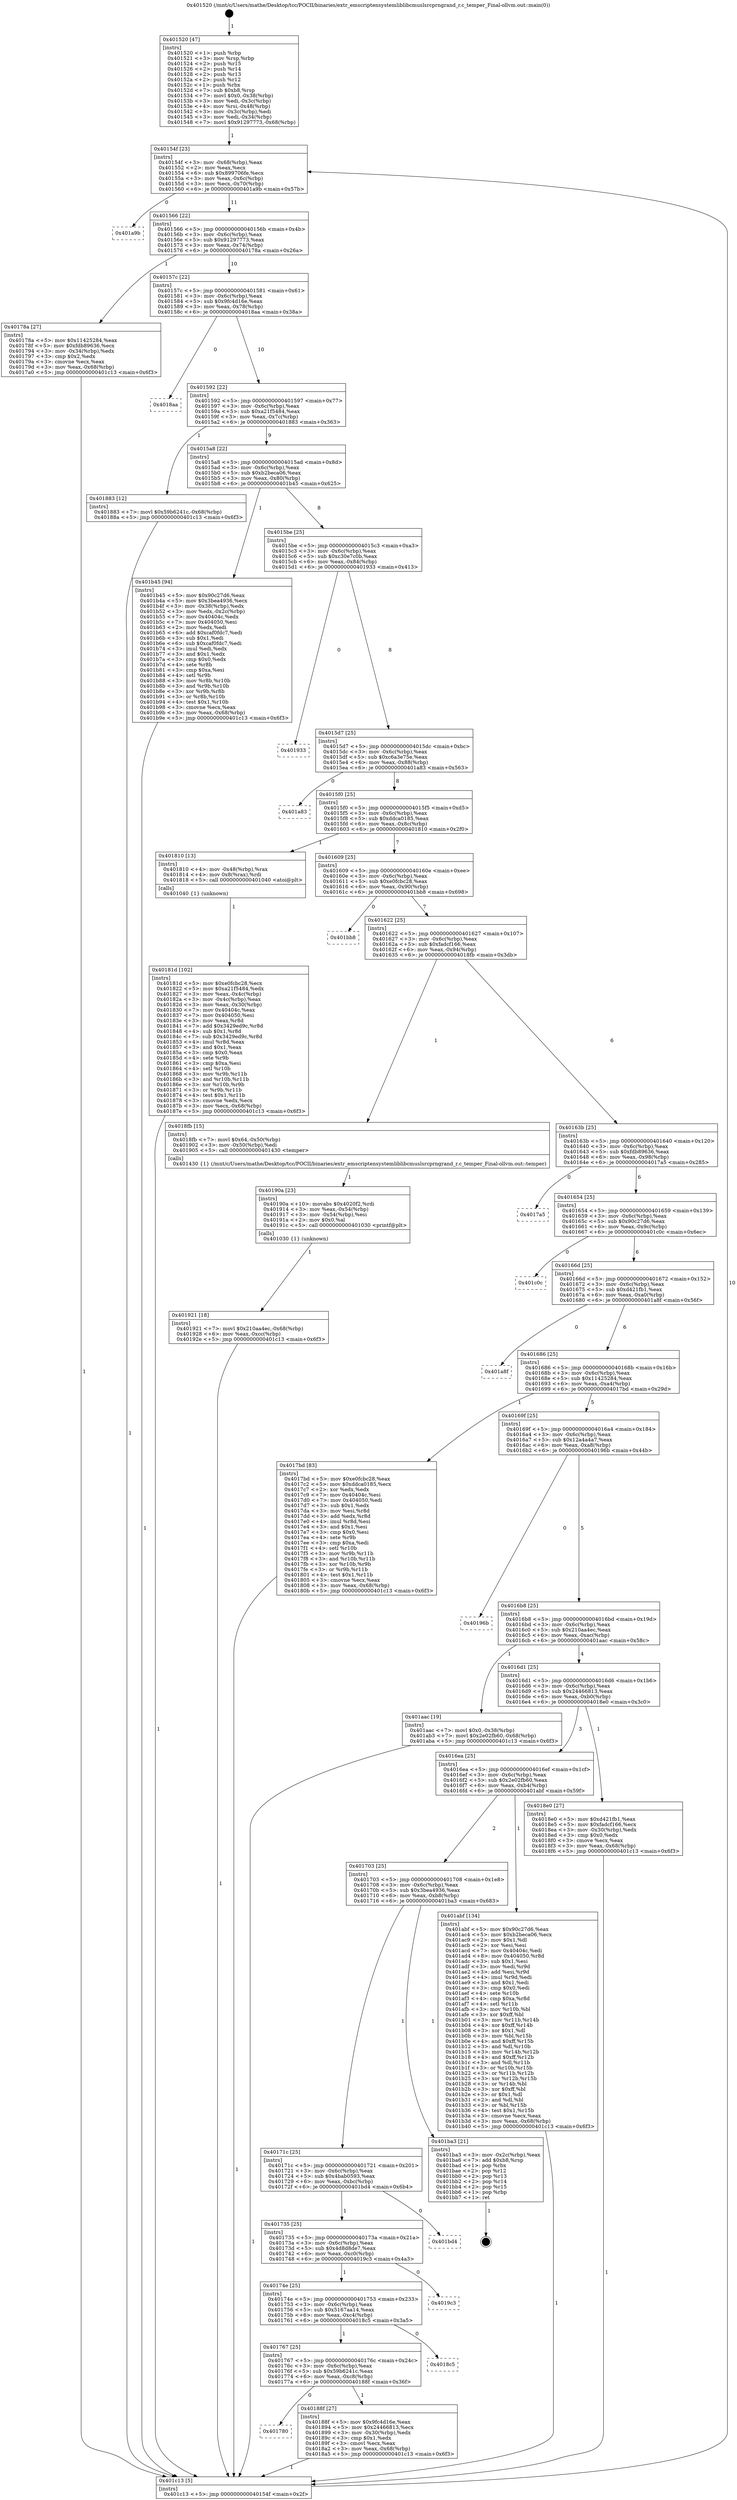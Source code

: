digraph "0x401520" {
  label = "0x401520 (/mnt/c/Users/mathe/Desktop/tcc/POCII/binaries/extr_emscriptensystemliblibcmuslsrcprngrand_r.c_temper_Final-ollvm.out::main(0))"
  labelloc = "t"
  node[shape=record]

  Entry [label="",width=0.3,height=0.3,shape=circle,fillcolor=black,style=filled]
  "0x40154f" [label="{
     0x40154f [23]\l
     | [instrs]\l
     &nbsp;&nbsp;0x40154f \<+3\>: mov -0x68(%rbp),%eax\l
     &nbsp;&nbsp;0x401552 \<+2\>: mov %eax,%ecx\l
     &nbsp;&nbsp;0x401554 \<+6\>: sub $0x899706fe,%ecx\l
     &nbsp;&nbsp;0x40155a \<+3\>: mov %eax,-0x6c(%rbp)\l
     &nbsp;&nbsp;0x40155d \<+3\>: mov %ecx,-0x70(%rbp)\l
     &nbsp;&nbsp;0x401560 \<+6\>: je 0000000000401a9b \<main+0x57b\>\l
  }"]
  "0x401a9b" [label="{
     0x401a9b\l
  }", style=dashed]
  "0x401566" [label="{
     0x401566 [22]\l
     | [instrs]\l
     &nbsp;&nbsp;0x401566 \<+5\>: jmp 000000000040156b \<main+0x4b\>\l
     &nbsp;&nbsp;0x40156b \<+3\>: mov -0x6c(%rbp),%eax\l
     &nbsp;&nbsp;0x40156e \<+5\>: sub $0x91297773,%eax\l
     &nbsp;&nbsp;0x401573 \<+3\>: mov %eax,-0x74(%rbp)\l
     &nbsp;&nbsp;0x401576 \<+6\>: je 000000000040178a \<main+0x26a\>\l
  }"]
  Exit [label="",width=0.3,height=0.3,shape=circle,fillcolor=black,style=filled,peripheries=2]
  "0x40178a" [label="{
     0x40178a [27]\l
     | [instrs]\l
     &nbsp;&nbsp;0x40178a \<+5\>: mov $0x11425284,%eax\l
     &nbsp;&nbsp;0x40178f \<+5\>: mov $0xfdb89636,%ecx\l
     &nbsp;&nbsp;0x401794 \<+3\>: mov -0x34(%rbp),%edx\l
     &nbsp;&nbsp;0x401797 \<+3\>: cmp $0x2,%edx\l
     &nbsp;&nbsp;0x40179a \<+3\>: cmovne %ecx,%eax\l
     &nbsp;&nbsp;0x40179d \<+3\>: mov %eax,-0x68(%rbp)\l
     &nbsp;&nbsp;0x4017a0 \<+5\>: jmp 0000000000401c13 \<main+0x6f3\>\l
  }"]
  "0x40157c" [label="{
     0x40157c [22]\l
     | [instrs]\l
     &nbsp;&nbsp;0x40157c \<+5\>: jmp 0000000000401581 \<main+0x61\>\l
     &nbsp;&nbsp;0x401581 \<+3\>: mov -0x6c(%rbp),%eax\l
     &nbsp;&nbsp;0x401584 \<+5\>: sub $0x9fc4d16e,%eax\l
     &nbsp;&nbsp;0x401589 \<+3\>: mov %eax,-0x78(%rbp)\l
     &nbsp;&nbsp;0x40158c \<+6\>: je 00000000004018aa \<main+0x38a\>\l
  }"]
  "0x401c13" [label="{
     0x401c13 [5]\l
     | [instrs]\l
     &nbsp;&nbsp;0x401c13 \<+5\>: jmp 000000000040154f \<main+0x2f\>\l
  }"]
  "0x401520" [label="{
     0x401520 [47]\l
     | [instrs]\l
     &nbsp;&nbsp;0x401520 \<+1\>: push %rbp\l
     &nbsp;&nbsp;0x401521 \<+3\>: mov %rsp,%rbp\l
     &nbsp;&nbsp;0x401524 \<+2\>: push %r15\l
     &nbsp;&nbsp;0x401526 \<+2\>: push %r14\l
     &nbsp;&nbsp;0x401528 \<+2\>: push %r13\l
     &nbsp;&nbsp;0x40152a \<+2\>: push %r12\l
     &nbsp;&nbsp;0x40152c \<+1\>: push %rbx\l
     &nbsp;&nbsp;0x40152d \<+7\>: sub $0xb8,%rsp\l
     &nbsp;&nbsp;0x401534 \<+7\>: movl $0x0,-0x38(%rbp)\l
     &nbsp;&nbsp;0x40153b \<+3\>: mov %edi,-0x3c(%rbp)\l
     &nbsp;&nbsp;0x40153e \<+4\>: mov %rsi,-0x48(%rbp)\l
     &nbsp;&nbsp;0x401542 \<+3\>: mov -0x3c(%rbp),%edi\l
     &nbsp;&nbsp;0x401545 \<+3\>: mov %edi,-0x34(%rbp)\l
     &nbsp;&nbsp;0x401548 \<+7\>: movl $0x91297773,-0x68(%rbp)\l
  }"]
  "0x401921" [label="{
     0x401921 [18]\l
     | [instrs]\l
     &nbsp;&nbsp;0x401921 \<+7\>: movl $0x210aa4ec,-0x68(%rbp)\l
     &nbsp;&nbsp;0x401928 \<+6\>: mov %eax,-0xcc(%rbp)\l
     &nbsp;&nbsp;0x40192e \<+5\>: jmp 0000000000401c13 \<main+0x6f3\>\l
  }"]
  "0x4018aa" [label="{
     0x4018aa\l
  }", style=dashed]
  "0x401592" [label="{
     0x401592 [22]\l
     | [instrs]\l
     &nbsp;&nbsp;0x401592 \<+5\>: jmp 0000000000401597 \<main+0x77\>\l
     &nbsp;&nbsp;0x401597 \<+3\>: mov -0x6c(%rbp),%eax\l
     &nbsp;&nbsp;0x40159a \<+5\>: sub $0xa21f5484,%eax\l
     &nbsp;&nbsp;0x40159f \<+3\>: mov %eax,-0x7c(%rbp)\l
     &nbsp;&nbsp;0x4015a2 \<+6\>: je 0000000000401883 \<main+0x363\>\l
  }"]
  "0x40190a" [label="{
     0x40190a [23]\l
     | [instrs]\l
     &nbsp;&nbsp;0x40190a \<+10\>: movabs $0x4020f2,%rdi\l
     &nbsp;&nbsp;0x401914 \<+3\>: mov %eax,-0x54(%rbp)\l
     &nbsp;&nbsp;0x401917 \<+3\>: mov -0x54(%rbp),%esi\l
     &nbsp;&nbsp;0x40191a \<+2\>: mov $0x0,%al\l
     &nbsp;&nbsp;0x40191c \<+5\>: call 0000000000401030 \<printf@plt\>\l
     | [calls]\l
     &nbsp;&nbsp;0x401030 \{1\} (unknown)\l
  }"]
  "0x401883" [label="{
     0x401883 [12]\l
     | [instrs]\l
     &nbsp;&nbsp;0x401883 \<+7\>: movl $0x59b6241c,-0x68(%rbp)\l
     &nbsp;&nbsp;0x40188a \<+5\>: jmp 0000000000401c13 \<main+0x6f3\>\l
  }"]
  "0x4015a8" [label="{
     0x4015a8 [22]\l
     | [instrs]\l
     &nbsp;&nbsp;0x4015a8 \<+5\>: jmp 00000000004015ad \<main+0x8d\>\l
     &nbsp;&nbsp;0x4015ad \<+3\>: mov -0x6c(%rbp),%eax\l
     &nbsp;&nbsp;0x4015b0 \<+5\>: sub $0xb2beca06,%eax\l
     &nbsp;&nbsp;0x4015b5 \<+3\>: mov %eax,-0x80(%rbp)\l
     &nbsp;&nbsp;0x4015b8 \<+6\>: je 0000000000401b45 \<main+0x625\>\l
  }"]
  "0x401780" [label="{
     0x401780\l
  }", style=dashed]
  "0x401b45" [label="{
     0x401b45 [94]\l
     | [instrs]\l
     &nbsp;&nbsp;0x401b45 \<+5\>: mov $0x90c27d6,%eax\l
     &nbsp;&nbsp;0x401b4a \<+5\>: mov $0x3bea4936,%ecx\l
     &nbsp;&nbsp;0x401b4f \<+3\>: mov -0x38(%rbp),%edx\l
     &nbsp;&nbsp;0x401b52 \<+3\>: mov %edx,-0x2c(%rbp)\l
     &nbsp;&nbsp;0x401b55 \<+7\>: mov 0x40404c,%edx\l
     &nbsp;&nbsp;0x401b5c \<+7\>: mov 0x404050,%esi\l
     &nbsp;&nbsp;0x401b63 \<+2\>: mov %edx,%edi\l
     &nbsp;&nbsp;0x401b65 \<+6\>: add $0xcaf0fdc7,%edi\l
     &nbsp;&nbsp;0x401b6b \<+3\>: sub $0x1,%edi\l
     &nbsp;&nbsp;0x401b6e \<+6\>: sub $0xcaf0fdc7,%edi\l
     &nbsp;&nbsp;0x401b74 \<+3\>: imul %edi,%edx\l
     &nbsp;&nbsp;0x401b77 \<+3\>: and $0x1,%edx\l
     &nbsp;&nbsp;0x401b7a \<+3\>: cmp $0x0,%edx\l
     &nbsp;&nbsp;0x401b7d \<+4\>: sete %r8b\l
     &nbsp;&nbsp;0x401b81 \<+3\>: cmp $0xa,%esi\l
     &nbsp;&nbsp;0x401b84 \<+4\>: setl %r9b\l
     &nbsp;&nbsp;0x401b88 \<+3\>: mov %r8b,%r10b\l
     &nbsp;&nbsp;0x401b8b \<+3\>: and %r9b,%r10b\l
     &nbsp;&nbsp;0x401b8e \<+3\>: xor %r9b,%r8b\l
     &nbsp;&nbsp;0x401b91 \<+3\>: or %r8b,%r10b\l
     &nbsp;&nbsp;0x401b94 \<+4\>: test $0x1,%r10b\l
     &nbsp;&nbsp;0x401b98 \<+3\>: cmovne %ecx,%eax\l
     &nbsp;&nbsp;0x401b9b \<+3\>: mov %eax,-0x68(%rbp)\l
     &nbsp;&nbsp;0x401b9e \<+5\>: jmp 0000000000401c13 \<main+0x6f3\>\l
  }"]
  "0x4015be" [label="{
     0x4015be [25]\l
     | [instrs]\l
     &nbsp;&nbsp;0x4015be \<+5\>: jmp 00000000004015c3 \<main+0xa3\>\l
     &nbsp;&nbsp;0x4015c3 \<+3\>: mov -0x6c(%rbp),%eax\l
     &nbsp;&nbsp;0x4015c6 \<+5\>: sub $0xc30e7c0b,%eax\l
     &nbsp;&nbsp;0x4015cb \<+6\>: mov %eax,-0x84(%rbp)\l
     &nbsp;&nbsp;0x4015d1 \<+6\>: je 0000000000401933 \<main+0x413\>\l
  }"]
  "0x40188f" [label="{
     0x40188f [27]\l
     | [instrs]\l
     &nbsp;&nbsp;0x40188f \<+5\>: mov $0x9fc4d16e,%eax\l
     &nbsp;&nbsp;0x401894 \<+5\>: mov $0x24466813,%ecx\l
     &nbsp;&nbsp;0x401899 \<+3\>: mov -0x30(%rbp),%edx\l
     &nbsp;&nbsp;0x40189c \<+3\>: cmp $0x1,%edx\l
     &nbsp;&nbsp;0x40189f \<+3\>: cmovl %ecx,%eax\l
     &nbsp;&nbsp;0x4018a2 \<+3\>: mov %eax,-0x68(%rbp)\l
     &nbsp;&nbsp;0x4018a5 \<+5\>: jmp 0000000000401c13 \<main+0x6f3\>\l
  }"]
  "0x401933" [label="{
     0x401933\l
  }", style=dashed]
  "0x4015d7" [label="{
     0x4015d7 [25]\l
     | [instrs]\l
     &nbsp;&nbsp;0x4015d7 \<+5\>: jmp 00000000004015dc \<main+0xbc\>\l
     &nbsp;&nbsp;0x4015dc \<+3\>: mov -0x6c(%rbp),%eax\l
     &nbsp;&nbsp;0x4015df \<+5\>: sub $0xc6a3e75e,%eax\l
     &nbsp;&nbsp;0x4015e4 \<+6\>: mov %eax,-0x88(%rbp)\l
     &nbsp;&nbsp;0x4015ea \<+6\>: je 0000000000401a83 \<main+0x563\>\l
  }"]
  "0x401767" [label="{
     0x401767 [25]\l
     | [instrs]\l
     &nbsp;&nbsp;0x401767 \<+5\>: jmp 000000000040176c \<main+0x24c\>\l
     &nbsp;&nbsp;0x40176c \<+3\>: mov -0x6c(%rbp),%eax\l
     &nbsp;&nbsp;0x40176f \<+5\>: sub $0x59b6241c,%eax\l
     &nbsp;&nbsp;0x401774 \<+6\>: mov %eax,-0xc8(%rbp)\l
     &nbsp;&nbsp;0x40177a \<+6\>: je 000000000040188f \<main+0x36f\>\l
  }"]
  "0x401a83" [label="{
     0x401a83\l
  }", style=dashed]
  "0x4015f0" [label="{
     0x4015f0 [25]\l
     | [instrs]\l
     &nbsp;&nbsp;0x4015f0 \<+5\>: jmp 00000000004015f5 \<main+0xd5\>\l
     &nbsp;&nbsp;0x4015f5 \<+3\>: mov -0x6c(%rbp),%eax\l
     &nbsp;&nbsp;0x4015f8 \<+5\>: sub $0xddca0185,%eax\l
     &nbsp;&nbsp;0x4015fd \<+6\>: mov %eax,-0x8c(%rbp)\l
     &nbsp;&nbsp;0x401603 \<+6\>: je 0000000000401810 \<main+0x2f0\>\l
  }"]
  "0x4018c5" [label="{
     0x4018c5\l
  }", style=dashed]
  "0x401810" [label="{
     0x401810 [13]\l
     | [instrs]\l
     &nbsp;&nbsp;0x401810 \<+4\>: mov -0x48(%rbp),%rax\l
     &nbsp;&nbsp;0x401814 \<+4\>: mov 0x8(%rax),%rdi\l
     &nbsp;&nbsp;0x401818 \<+5\>: call 0000000000401040 \<atoi@plt\>\l
     | [calls]\l
     &nbsp;&nbsp;0x401040 \{1\} (unknown)\l
  }"]
  "0x401609" [label="{
     0x401609 [25]\l
     | [instrs]\l
     &nbsp;&nbsp;0x401609 \<+5\>: jmp 000000000040160e \<main+0xee\>\l
     &nbsp;&nbsp;0x40160e \<+3\>: mov -0x6c(%rbp),%eax\l
     &nbsp;&nbsp;0x401611 \<+5\>: sub $0xe0fcbc28,%eax\l
     &nbsp;&nbsp;0x401616 \<+6\>: mov %eax,-0x90(%rbp)\l
     &nbsp;&nbsp;0x40161c \<+6\>: je 0000000000401bb8 \<main+0x698\>\l
  }"]
  "0x40174e" [label="{
     0x40174e [25]\l
     | [instrs]\l
     &nbsp;&nbsp;0x40174e \<+5\>: jmp 0000000000401753 \<main+0x233\>\l
     &nbsp;&nbsp;0x401753 \<+3\>: mov -0x6c(%rbp),%eax\l
     &nbsp;&nbsp;0x401756 \<+5\>: sub $0x5167aa14,%eax\l
     &nbsp;&nbsp;0x40175b \<+6\>: mov %eax,-0xc4(%rbp)\l
     &nbsp;&nbsp;0x401761 \<+6\>: je 00000000004018c5 \<main+0x3a5\>\l
  }"]
  "0x401bb8" [label="{
     0x401bb8\l
  }", style=dashed]
  "0x401622" [label="{
     0x401622 [25]\l
     | [instrs]\l
     &nbsp;&nbsp;0x401622 \<+5\>: jmp 0000000000401627 \<main+0x107\>\l
     &nbsp;&nbsp;0x401627 \<+3\>: mov -0x6c(%rbp),%eax\l
     &nbsp;&nbsp;0x40162a \<+5\>: sub $0xfadcf166,%eax\l
     &nbsp;&nbsp;0x40162f \<+6\>: mov %eax,-0x94(%rbp)\l
     &nbsp;&nbsp;0x401635 \<+6\>: je 00000000004018fb \<main+0x3db\>\l
  }"]
  "0x4019c3" [label="{
     0x4019c3\l
  }", style=dashed]
  "0x4018fb" [label="{
     0x4018fb [15]\l
     | [instrs]\l
     &nbsp;&nbsp;0x4018fb \<+7\>: movl $0x64,-0x50(%rbp)\l
     &nbsp;&nbsp;0x401902 \<+3\>: mov -0x50(%rbp),%edi\l
     &nbsp;&nbsp;0x401905 \<+5\>: call 0000000000401430 \<temper\>\l
     | [calls]\l
     &nbsp;&nbsp;0x401430 \{1\} (/mnt/c/Users/mathe/Desktop/tcc/POCII/binaries/extr_emscriptensystemliblibcmuslsrcprngrand_r.c_temper_Final-ollvm.out::temper)\l
  }"]
  "0x40163b" [label="{
     0x40163b [25]\l
     | [instrs]\l
     &nbsp;&nbsp;0x40163b \<+5\>: jmp 0000000000401640 \<main+0x120\>\l
     &nbsp;&nbsp;0x401640 \<+3\>: mov -0x6c(%rbp),%eax\l
     &nbsp;&nbsp;0x401643 \<+5\>: sub $0xfdb89636,%eax\l
     &nbsp;&nbsp;0x401648 \<+6\>: mov %eax,-0x98(%rbp)\l
     &nbsp;&nbsp;0x40164e \<+6\>: je 00000000004017a5 \<main+0x285\>\l
  }"]
  "0x401735" [label="{
     0x401735 [25]\l
     | [instrs]\l
     &nbsp;&nbsp;0x401735 \<+5\>: jmp 000000000040173a \<main+0x21a\>\l
     &nbsp;&nbsp;0x40173a \<+3\>: mov -0x6c(%rbp),%eax\l
     &nbsp;&nbsp;0x40173d \<+5\>: sub $0x4d8d8de7,%eax\l
     &nbsp;&nbsp;0x401742 \<+6\>: mov %eax,-0xc0(%rbp)\l
     &nbsp;&nbsp;0x401748 \<+6\>: je 00000000004019c3 \<main+0x4a3\>\l
  }"]
  "0x4017a5" [label="{
     0x4017a5\l
  }", style=dashed]
  "0x401654" [label="{
     0x401654 [25]\l
     | [instrs]\l
     &nbsp;&nbsp;0x401654 \<+5\>: jmp 0000000000401659 \<main+0x139\>\l
     &nbsp;&nbsp;0x401659 \<+3\>: mov -0x6c(%rbp),%eax\l
     &nbsp;&nbsp;0x40165c \<+5\>: sub $0x90c27d6,%eax\l
     &nbsp;&nbsp;0x401661 \<+6\>: mov %eax,-0x9c(%rbp)\l
     &nbsp;&nbsp;0x401667 \<+6\>: je 0000000000401c0c \<main+0x6ec\>\l
  }"]
  "0x401bd4" [label="{
     0x401bd4\l
  }", style=dashed]
  "0x401c0c" [label="{
     0x401c0c\l
  }", style=dashed]
  "0x40166d" [label="{
     0x40166d [25]\l
     | [instrs]\l
     &nbsp;&nbsp;0x40166d \<+5\>: jmp 0000000000401672 \<main+0x152\>\l
     &nbsp;&nbsp;0x401672 \<+3\>: mov -0x6c(%rbp),%eax\l
     &nbsp;&nbsp;0x401675 \<+5\>: sub $0xd421fb1,%eax\l
     &nbsp;&nbsp;0x40167a \<+6\>: mov %eax,-0xa0(%rbp)\l
     &nbsp;&nbsp;0x401680 \<+6\>: je 0000000000401a8f \<main+0x56f\>\l
  }"]
  "0x40171c" [label="{
     0x40171c [25]\l
     | [instrs]\l
     &nbsp;&nbsp;0x40171c \<+5\>: jmp 0000000000401721 \<main+0x201\>\l
     &nbsp;&nbsp;0x401721 \<+3\>: mov -0x6c(%rbp),%eax\l
     &nbsp;&nbsp;0x401724 \<+5\>: sub $0x4bab0593,%eax\l
     &nbsp;&nbsp;0x401729 \<+6\>: mov %eax,-0xbc(%rbp)\l
     &nbsp;&nbsp;0x40172f \<+6\>: je 0000000000401bd4 \<main+0x6b4\>\l
  }"]
  "0x401a8f" [label="{
     0x401a8f\l
  }", style=dashed]
  "0x401686" [label="{
     0x401686 [25]\l
     | [instrs]\l
     &nbsp;&nbsp;0x401686 \<+5\>: jmp 000000000040168b \<main+0x16b\>\l
     &nbsp;&nbsp;0x40168b \<+3\>: mov -0x6c(%rbp),%eax\l
     &nbsp;&nbsp;0x40168e \<+5\>: sub $0x11425284,%eax\l
     &nbsp;&nbsp;0x401693 \<+6\>: mov %eax,-0xa4(%rbp)\l
     &nbsp;&nbsp;0x401699 \<+6\>: je 00000000004017bd \<main+0x29d\>\l
  }"]
  "0x401ba3" [label="{
     0x401ba3 [21]\l
     | [instrs]\l
     &nbsp;&nbsp;0x401ba3 \<+3\>: mov -0x2c(%rbp),%eax\l
     &nbsp;&nbsp;0x401ba6 \<+7\>: add $0xb8,%rsp\l
     &nbsp;&nbsp;0x401bad \<+1\>: pop %rbx\l
     &nbsp;&nbsp;0x401bae \<+2\>: pop %r12\l
     &nbsp;&nbsp;0x401bb0 \<+2\>: pop %r13\l
     &nbsp;&nbsp;0x401bb2 \<+2\>: pop %r14\l
     &nbsp;&nbsp;0x401bb4 \<+2\>: pop %r15\l
     &nbsp;&nbsp;0x401bb6 \<+1\>: pop %rbp\l
     &nbsp;&nbsp;0x401bb7 \<+1\>: ret\l
  }"]
  "0x4017bd" [label="{
     0x4017bd [83]\l
     | [instrs]\l
     &nbsp;&nbsp;0x4017bd \<+5\>: mov $0xe0fcbc28,%eax\l
     &nbsp;&nbsp;0x4017c2 \<+5\>: mov $0xddca0185,%ecx\l
     &nbsp;&nbsp;0x4017c7 \<+2\>: xor %edx,%edx\l
     &nbsp;&nbsp;0x4017c9 \<+7\>: mov 0x40404c,%esi\l
     &nbsp;&nbsp;0x4017d0 \<+7\>: mov 0x404050,%edi\l
     &nbsp;&nbsp;0x4017d7 \<+3\>: sub $0x1,%edx\l
     &nbsp;&nbsp;0x4017da \<+3\>: mov %esi,%r8d\l
     &nbsp;&nbsp;0x4017dd \<+3\>: add %edx,%r8d\l
     &nbsp;&nbsp;0x4017e0 \<+4\>: imul %r8d,%esi\l
     &nbsp;&nbsp;0x4017e4 \<+3\>: and $0x1,%esi\l
     &nbsp;&nbsp;0x4017e7 \<+3\>: cmp $0x0,%esi\l
     &nbsp;&nbsp;0x4017ea \<+4\>: sete %r9b\l
     &nbsp;&nbsp;0x4017ee \<+3\>: cmp $0xa,%edi\l
     &nbsp;&nbsp;0x4017f1 \<+4\>: setl %r10b\l
     &nbsp;&nbsp;0x4017f5 \<+3\>: mov %r9b,%r11b\l
     &nbsp;&nbsp;0x4017f8 \<+3\>: and %r10b,%r11b\l
     &nbsp;&nbsp;0x4017fb \<+3\>: xor %r10b,%r9b\l
     &nbsp;&nbsp;0x4017fe \<+3\>: or %r9b,%r11b\l
     &nbsp;&nbsp;0x401801 \<+4\>: test $0x1,%r11b\l
     &nbsp;&nbsp;0x401805 \<+3\>: cmovne %ecx,%eax\l
     &nbsp;&nbsp;0x401808 \<+3\>: mov %eax,-0x68(%rbp)\l
     &nbsp;&nbsp;0x40180b \<+5\>: jmp 0000000000401c13 \<main+0x6f3\>\l
  }"]
  "0x40169f" [label="{
     0x40169f [25]\l
     | [instrs]\l
     &nbsp;&nbsp;0x40169f \<+5\>: jmp 00000000004016a4 \<main+0x184\>\l
     &nbsp;&nbsp;0x4016a4 \<+3\>: mov -0x6c(%rbp),%eax\l
     &nbsp;&nbsp;0x4016a7 \<+5\>: sub $0x12a4a4a7,%eax\l
     &nbsp;&nbsp;0x4016ac \<+6\>: mov %eax,-0xa8(%rbp)\l
     &nbsp;&nbsp;0x4016b2 \<+6\>: je 000000000040196b \<main+0x44b\>\l
  }"]
  "0x40181d" [label="{
     0x40181d [102]\l
     | [instrs]\l
     &nbsp;&nbsp;0x40181d \<+5\>: mov $0xe0fcbc28,%ecx\l
     &nbsp;&nbsp;0x401822 \<+5\>: mov $0xa21f5484,%edx\l
     &nbsp;&nbsp;0x401827 \<+3\>: mov %eax,-0x4c(%rbp)\l
     &nbsp;&nbsp;0x40182a \<+3\>: mov -0x4c(%rbp),%eax\l
     &nbsp;&nbsp;0x40182d \<+3\>: mov %eax,-0x30(%rbp)\l
     &nbsp;&nbsp;0x401830 \<+7\>: mov 0x40404c,%eax\l
     &nbsp;&nbsp;0x401837 \<+7\>: mov 0x404050,%esi\l
     &nbsp;&nbsp;0x40183e \<+3\>: mov %eax,%r8d\l
     &nbsp;&nbsp;0x401841 \<+7\>: add $0x3429ed9c,%r8d\l
     &nbsp;&nbsp;0x401848 \<+4\>: sub $0x1,%r8d\l
     &nbsp;&nbsp;0x40184c \<+7\>: sub $0x3429ed9c,%r8d\l
     &nbsp;&nbsp;0x401853 \<+4\>: imul %r8d,%eax\l
     &nbsp;&nbsp;0x401857 \<+3\>: and $0x1,%eax\l
     &nbsp;&nbsp;0x40185a \<+3\>: cmp $0x0,%eax\l
     &nbsp;&nbsp;0x40185d \<+4\>: sete %r9b\l
     &nbsp;&nbsp;0x401861 \<+3\>: cmp $0xa,%esi\l
     &nbsp;&nbsp;0x401864 \<+4\>: setl %r10b\l
     &nbsp;&nbsp;0x401868 \<+3\>: mov %r9b,%r11b\l
     &nbsp;&nbsp;0x40186b \<+3\>: and %r10b,%r11b\l
     &nbsp;&nbsp;0x40186e \<+3\>: xor %r10b,%r9b\l
     &nbsp;&nbsp;0x401871 \<+3\>: or %r9b,%r11b\l
     &nbsp;&nbsp;0x401874 \<+4\>: test $0x1,%r11b\l
     &nbsp;&nbsp;0x401878 \<+3\>: cmovne %edx,%ecx\l
     &nbsp;&nbsp;0x40187b \<+3\>: mov %ecx,-0x68(%rbp)\l
     &nbsp;&nbsp;0x40187e \<+5\>: jmp 0000000000401c13 \<main+0x6f3\>\l
  }"]
  "0x401703" [label="{
     0x401703 [25]\l
     | [instrs]\l
     &nbsp;&nbsp;0x401703 \<+5\>: jmp 0000000000401708 \<main+0x1e8\>\l
     &nbsp;&nbsp;0x401708 \<+3\>: mov -0x6c(%rbp),%eax\l
     &nbsp;&nbsp;0x40170b \<+5\>: sub $0x3bea4936,%eax\l
     &nbsp;&nbsp;0x401710 \<+6\>: mov %eax,-0xb8(%rbp)\l
     &nbsp;&nbsp;0x401716 \<+6\>: je 0000000000401ba3 \<main+0x683\>\l
  }"]
  "0x40196b" [label="{
     0x40196b\l
  }", style=dashed]
  "0x4016b8" [label="{
     0x4016b8 [25]\l
     | [instrs]\l
     &nbsp;&nbsp;0x4016b8 \<+5\>: jmp 00000000004016bd \<main+0x19d\>\l
     &nbsp;&nbsp;0x4016bd \<+3\>: mov -0x6c(%rbp),%eax\l
     &nbsp;&nbsp;0x4016c0 \<+5\>: sub $0x210aa4ec,%eax\l
     &nbsp;&nbsp;0x4016c5 \<+6\>: mov %eax,-0xac(%rbp)\l
     &nbsp;&nbsp;0x4016cb \<+6\>: je 0000000000401aac \<main+0x58c\>\l
  }"]
  "0x401abf" [label="{
     0x401abf [134]\l
     | [instrs]\l
     &nbsp;&nbsp;0x401abf \<+5\>: mov $0x90c27d6,%eax\l
     &nbsp;&nbsp;0x401ac4 \<+5\>: mov $0xb2beca06,%ecx\l
     &nbsp;&nbsp;0x401ac9 \<+2\>: mov $0x1,%dl\l
     &nbsp;&nbsp;0x401acb \<+2\>: xor %esi,%esi\l
     &nbsp;&nbsp;0x401acd \<+7\>: mov 0x40404c,%edi\l
     &nbsp;&nbsp;0x401ad4 \<+8\>: mov 0x404050,%r8d\l
     &nbsp;&nbsp;0x401adc \<+3\>: sub $0x1,%esi\l
     &nbsp;&nbsp;0x401adf \<+3\>: mov %edi,%r9d\l
     &nbsp;&nbsp;0x401ae2 \<+3\>: add %esi,%r9d\l
     &nbsp;&nbsp;0x401ae5 \<+4\>: imul %r9d,%edi\l
     &nbsp;&nbsp;0x401ae9 \<+3\>: and $0x1,%edi\l
     &nbsp;&nbsp;0x401aec \<+3\>: cmp $0x0,%edi\l
     &nbsp;&nbsp;0x401aef \<+4\>: sete %r10b\l
     &nbsp;&nbsp;0x401af3 \<+4\>: cmp $0xa,%r8d\l
     &nbsp;&nbsp;0x401af7 \<+4\>: setl %r11b\l
     &nbsp;&nbsp;0x401afb \<+3\>: mov %r10b,%bl\l
     &nbsp;&nbsp;0x401afe \<+3\>: xor $0xff,%bl\l
     &nbsp;&nbsp;0x401b01 \<+3\>: mov %r11b,%r14b\l
     &nbsp;&nbsp;0x401b04 \<+4\>: xor $0xff,%r14b\l
     &nbsp;&nbsp;0x401b08 \<+3\>: xor $0x1,%dl\l
     &nbsp;&nbsp;0x401b0b \<+3\>: mov %bl,%r15b\l
     &nbsp;&nbsp;0x401b0e \<+4\>: and $0xff,%r15b\l
     &nbsp;&nbsp;0x401b12 \<+3\>: and %dl,%r10b\l
     &nbsp;&nbsp;0x401b15 \<+3\>: mov %r14b,%r12b\l
     &nbsp;&nbsp;0x401b18 \<+4\>: and $0xff,%r12b\l
     &nbsp;&nbsp;0x401b1c \<+3\>: and %dl,%r11b\l
     &nbsp;&nbsp;0x401b1f \<+3\>: or %r10b,%r15b\l
     &nbsp;&nbsp;0x401b22 \<+3\>: or %r11b,%r12b\l
     &nbsp;&nbsp;0x401b25 \<+3\>: xor %r12b,%r15b\l
     &nbsp;&nbsp;0x401b28 \<+3\>: or %r14b,%bl\l
     &nbsp;&nbsp;0x401b2b \<+3\>: xor $0xff,%bl\l
     &nbsp;&nbsp;0x401b2e \<+3\>: or $0x1,%dl\l
     &nbsp;&nbsp;0x401b31 \<+2\>: and %dl,%bl\l
     &nbsp;&nbsp;0x401b33 \<+3\>: or %bl,%r15b\l
     &nbsp;&nbsp;0x401b36 \<+4\>: test $0x1,%r15b\l
     &nbsp;&nbsp;0x401b3a \<+3\>: cmovne %ecx,%eax\l
     &nbsp;&nbsp;0x401b3d \<+3\>: mov %eax,-0x68(%rbp)\l
     &nbsp;&nbsp;0x401b40 \<+5\>: jmp 0000000000401c13 \<main+0x6f3\>\l
  }"]
  "0x401aac" [label="{
     0x401aac [19]\l
     | [instrs]\l
     &nbsp;&nbsp;0x401aac \<+7\>: movl $0x0,-0x38(%rbp)\l
     &nbsp;&nbsp;0x401ab3 \<+7\>: movl $0x2e02fb60,-0x68(%rbp)\l
     &nbsp;&nbsp;0x401aba \<+5\>: jmp 0000000000401c13 \<main+0x6f3\>\l
  }"]
  "0x4016d1" [label="{
     0x4016d1 [25]\l
     | [instrs]\l
     &nbsp;&nbsp;0x4016d1 \<+5\>: jmp 00000000004016d6 \<main+0x1b6\>\l
     &nbsp;&nbsp;0x4016d6 \<+3\>: mov -0x6c(%rbp),%eax\l
     &nbsp;&nbsp;0x4016d9 \<+5\>: sub $0x24466813,%eax\l
     &nbsp;&nbsp;0x4016de \<+6\>: mov %eax,-0xb0(%rbp)\l
     &nbsp;&nbsp;0x4016e4 \<+6\>: je 00000000004018e0 \<main+0x3c0\>\l
  }"]
  "0x4016ea" [label="{
     0x4016ea [25]\l
     | [instrs]\l
     &nbsp;&nbsp;0x4016ea \<+5\>: jmp 00000000004016ef \<main+0x1cf\>\l
     &nbsp;&nbsp;0x4016ef \<+3\>: mov -0x6c(%rbp),%eax\l
     &nbsp;&nbsp;0x4016f2 \<+5\>: sub $0x2e02fb60,%eax\l
     &nbsp;&nbsp;0x4016f7 \<+6\>: mov %eax,-0xb4(%rbp)\l
     &nbsp;&nbsp;0x4016fd \<+6\>: je 0000000000401abf \<main+0x59f\>\l
  }"]
  "0x4018e0" [label="{
     0x4018e0 [27]\l
     | [instrs]\l
     &nbsp;&nbsp;0x4018e0 \<+5\>: mov $0xd421fb1,%eax\l
     &nbsp;&nbsp;0x4018e5 \<+5\>: mov $0xfadcf166,%ecx\l
     &nbsp;&nbsp;0x4018ea \<+3\>: mov -0x30(%rbp),%edx\l
     &nbsp;&nbsp;0x4018ed \<+3\>: cmp $0x0,%edx\l
     &nbsp;&nbsp;0x4018f0 \<+3\>: cmove %ecx,%eax\l
     &nbsp;&nbsp;0x4018f3 \<+3\>: mov %eax,-0x68(%rbp)\l
     &nbsp;&nbsp;0x4018f6 \<+5\>: jmp 0000000000401c13 \<main+0x6f3\>\l
  }"]
  Entry -> "0x401520" [label=" 1"]
  "0x40154f" -> "0x401a9b" [label=" 0"]
  "0x40154f" -> "0x401566" [label=" 11"]
  "0x401ba3" -> Exit [label=" 1"]
  "0x401566" -> "0x40178a" [label=" 1"]
  "0x401566" -> "0x40157c" [label=" 10"]
  "0x40178a" -> "0x401c13" [label=" 1"]
  "0x401520" -> "0x40154f" [label=" 1"]
  "0x401c13" -> "0x40154f" [label=" 10"]
  "0x401b45" -> "0x401c13" [label=" 1"]
  "0x40157c" -> "0x4018aa" [label=" 0"]
  "0x40157c" -> "0x401592" [label=" 10"]
  "0x401abf" -> "0x401c13" [label=" 1"]
  "0x401592" -> "0x401883" [label=" 1"]
  "0x401592" -> "0x4015a8" [label=" 9"]
  "0x401aac" -> "0x401c13" [label=" 1"]
  "0x4015a8" -> "0x401b45" [label=" 1"]
  "0x4015a8" -> "0x4015be" [label=" 8"]
  "0x401921" -> "0x401c13" [label=" 1"]
  "0x4015be" -> "0x401933" [label=" 0"]
  "0x4015be" -> "0x4015d7" [label=" 8"]
  "0x40190a" -> "0x401921" [label=" 1"]
  "0x4015d7" -> "0x401a83" [label=" 0"]
  "0x4015d7" -> "0x4015f0" [label=" 8"]
  "0x4018e0" -> "0x401c13" [label=" 1"]
  "0x4015f0" -> "0x401810" [label=" 1"]
  "0x4015f0" -> "0x401609" [label=" 7"]
  "0x40188f" -> "0x401c13" [label=" 1"]
  "0x401609" -> "0x401bb8" [label=" 0"]
  "0x401609" -> "0x401622" [label=" 7"]
  "0x401767" -> "0x40188f" [label=" 1"]
  "0x401622" -> "0x4018fb" [label=" 1"]
  "0x401622" -> "0x40163b" [label=" 6"]
  "0x4018fb" -> "0x40190a" [label=" 1"]
  "0x40163b" -> "0x4017a5" [label=" 0"]
  "0x40163b" -> "0x401654" [label=" 6"]
  "0x40174e" -> "0x4018c5" [label=" 0"]
  "0x401654" -> "0x401c0c" [label=" 0"]
  "0x401654" -> "0x40166d" [label=" 6"]
  "0x401767" -> "0x401780" [label=" 0"]
  "0x40166d" -> "0x401a8f" [label=" 0"]
  "0x40166d" -> "0x401686" [label=" 6"]
  "0x401735" -> "0x4019c3" [label=" 0"]
  "0x401686" -> "0x4017bd" [label=" 1"]
  "0x401686" -> "0x40169f" [label=" 5"]
  "0x4017bd" -> "0x401c13" [label=" 1"]
  "0x401810" -> "0x40181d" [label=" 1"]
  "0x40181d" -> "0x401c13" [label=" 1"]
  "0x401883" -> "0x401c13" [label=" 1"]
  "0x40174e" -> "0x401767" [label=" 1"]
  "0x40169f" -> "0x40196b" [label=" 0"]
  "0x40169f" -> "0x4016b8" [label=" 5"]
  "0x40171c" -> "0x401bd4" [label=" 0"]
  "0x4016b8" -> "0x401aac" [label=" 1"]
  "0x4016b8" -> "0x4016d1" [label=" 4"]
  "0x401735" -> "0x40174e" [label=" 1"]
  "0x4016d1" -> "0x4018e0" [label=" 1"]
  "0x4016d1" -> "0x4016ea" [label=" 3"]
  "0x401703" -> "0x40171c" [label=" 1"]
  "0x4016ea" -> "0x401abf" [label=" 1"]
  "0x4016ea" -> "0x401703" [label=" 2"]
  "0x40171c" -> "0x401735" [label=" 1"]
  "0x401703" -> "0x401ba3" [label=" 1"]
}
